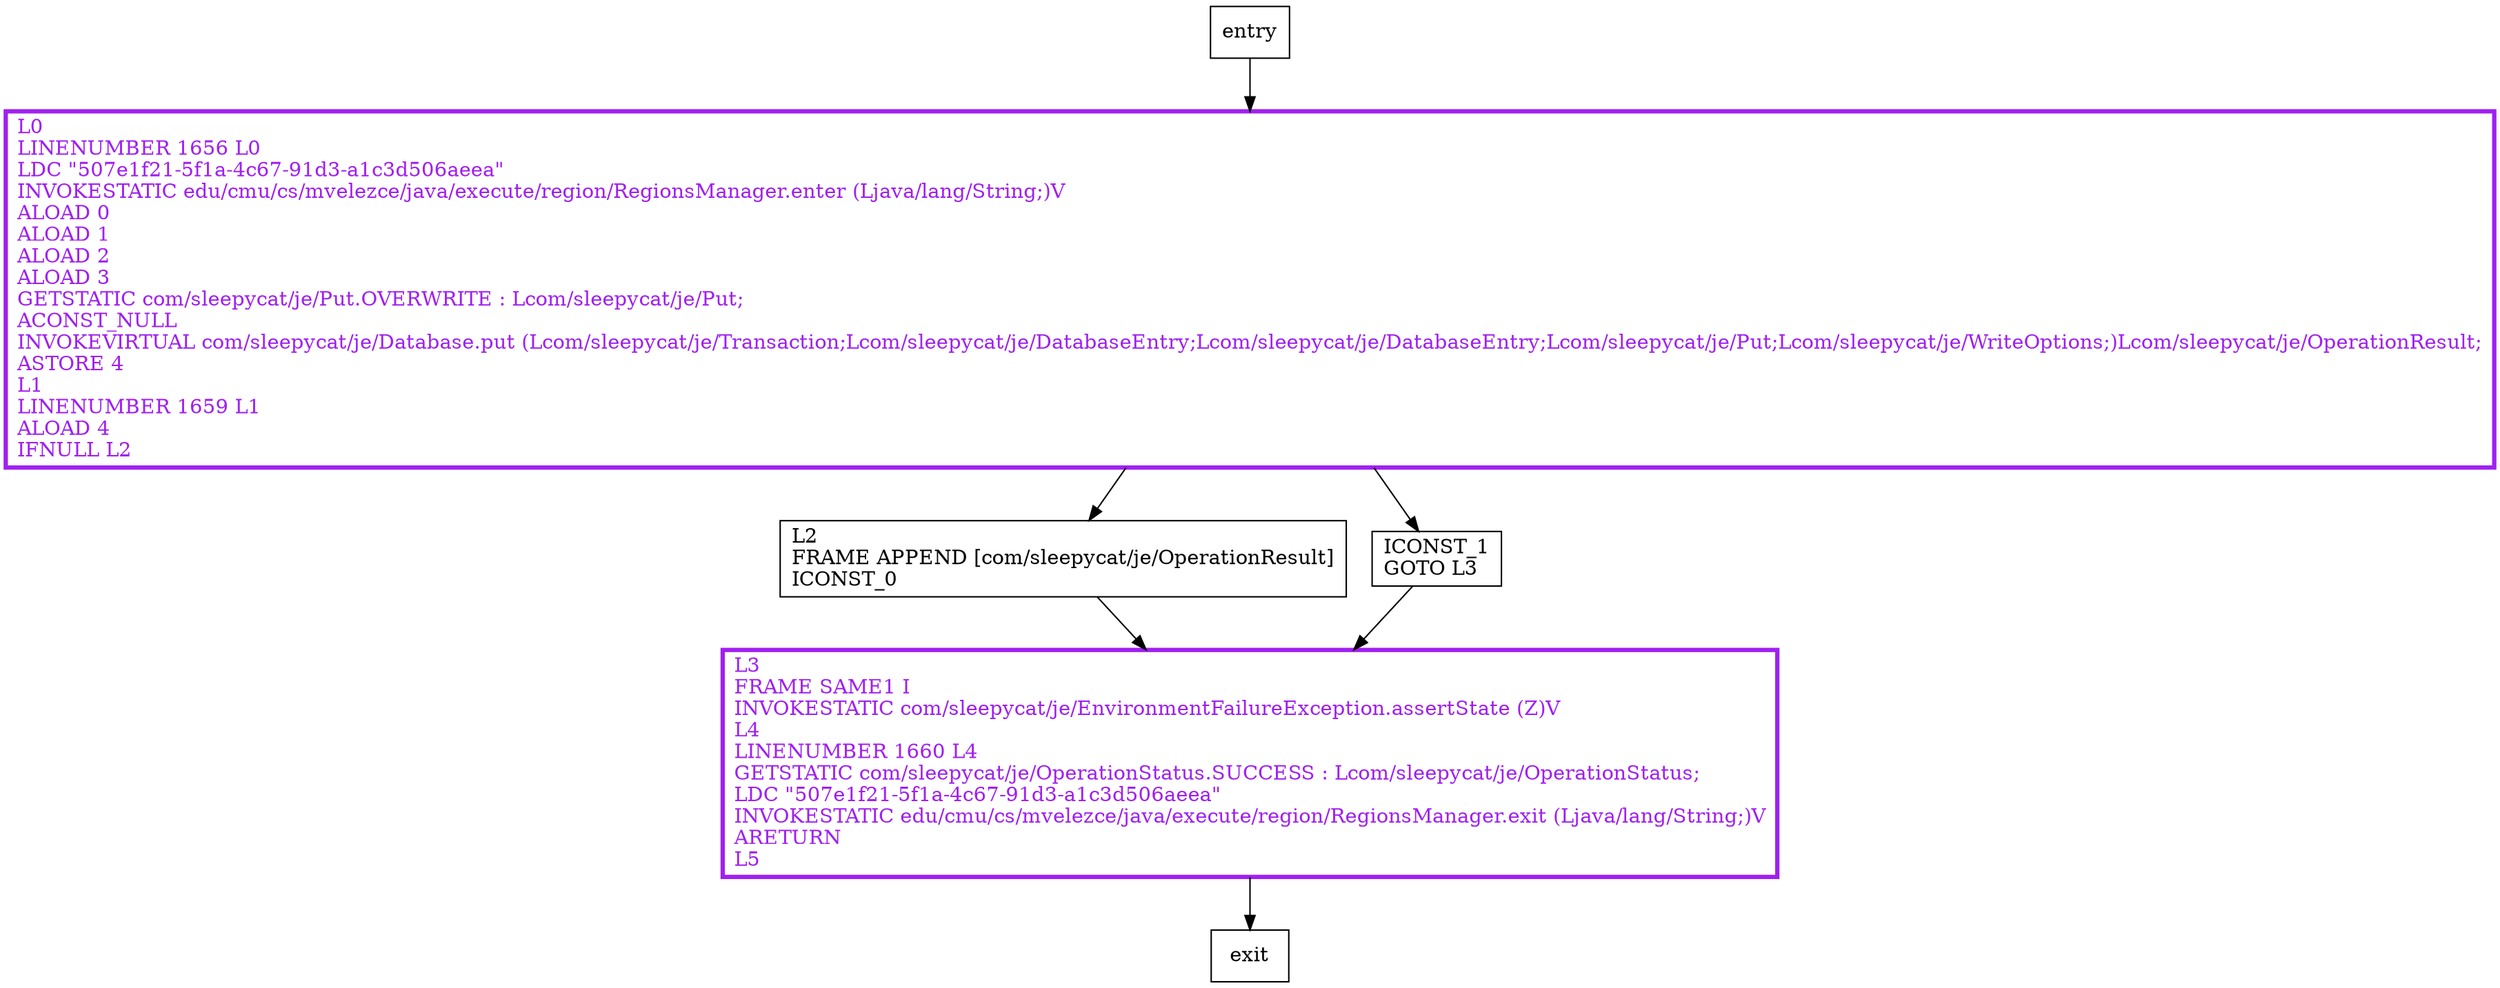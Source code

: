 digraph put {
node [shape=record];
1603925964 [label="L2\lFRAME APPEND [com/sleepycat/je/OperationResult]\lICONST_0\l"];
1230996823 [label="L3\lFRAME SAME1 I\lINVOKESTATIC com/sleepycat/je/EnvironmentFailureException.assertState (Z)V\lL4\lLINENUMBER 1660 L4\lGETSTATIC com/sleepycat/je/OperationStatus.SUCCESS : Lcom/sleepycat/je/OperationStatus;\lLDC \"507e1f21-5f1a-4c67-91d3-a1c3d506aeea\"\lINVOKESTATIC edu/cmu/cs/mvelezce/java/execute/region/RegionsManager.exit (Ljava/lang/String;)V\lARETURN\lL5\l"];
499054270 [label="ICONST_1\lGOTO L3\l"];
1106273819 [label="L0\lLINENUMBER 1656 L0\lLDC \"507e1f21-5f1a-4c67-91d3-a1c3d506aeea\"\lINVOKESTATIC edu/cmu/cs/mvelezce/java/execute/region/RegionsManager.enter (Ljava/lang/String;)V\lALOAD 0\lALOAD 1\lALOAD 2\lALOAD 3\lGETSTATIC com/sleepycat/je/Put.OVERWRITE : Lcom/sleepycat/je/Put;\lACONST_NULL\lINVOKEVIRTUAL com/sleepycat/je/Database.put (Lcom/sleepycat/je/Transaction;Lcom/sleepycat/je/DatabaseEntry;Lcom/sleepycat/je/DatabaseEntry;Lcom/sleepycat/je/Put;Lcom/sleepycat/je/WriteOptions;)Lcom/sleepycat/je/OperationResult;\lASTORE 4\lL1\lLINENUMBER 1659 L1\lALOAD 4\lIFNULL L2\l"];
entry;
exit;
entry -> 1106273819
1603925964 -> 1230996823
1230996823 -> exit
499054270 -> 1230996823
1106273819 -> 1603925964
1106273819 -> 499054270
1230996823[fontcolor="purple", penwidth=3, color="purple"];
1106273819[fontcolor="purple", penwidth=3, color="purple"];
}
